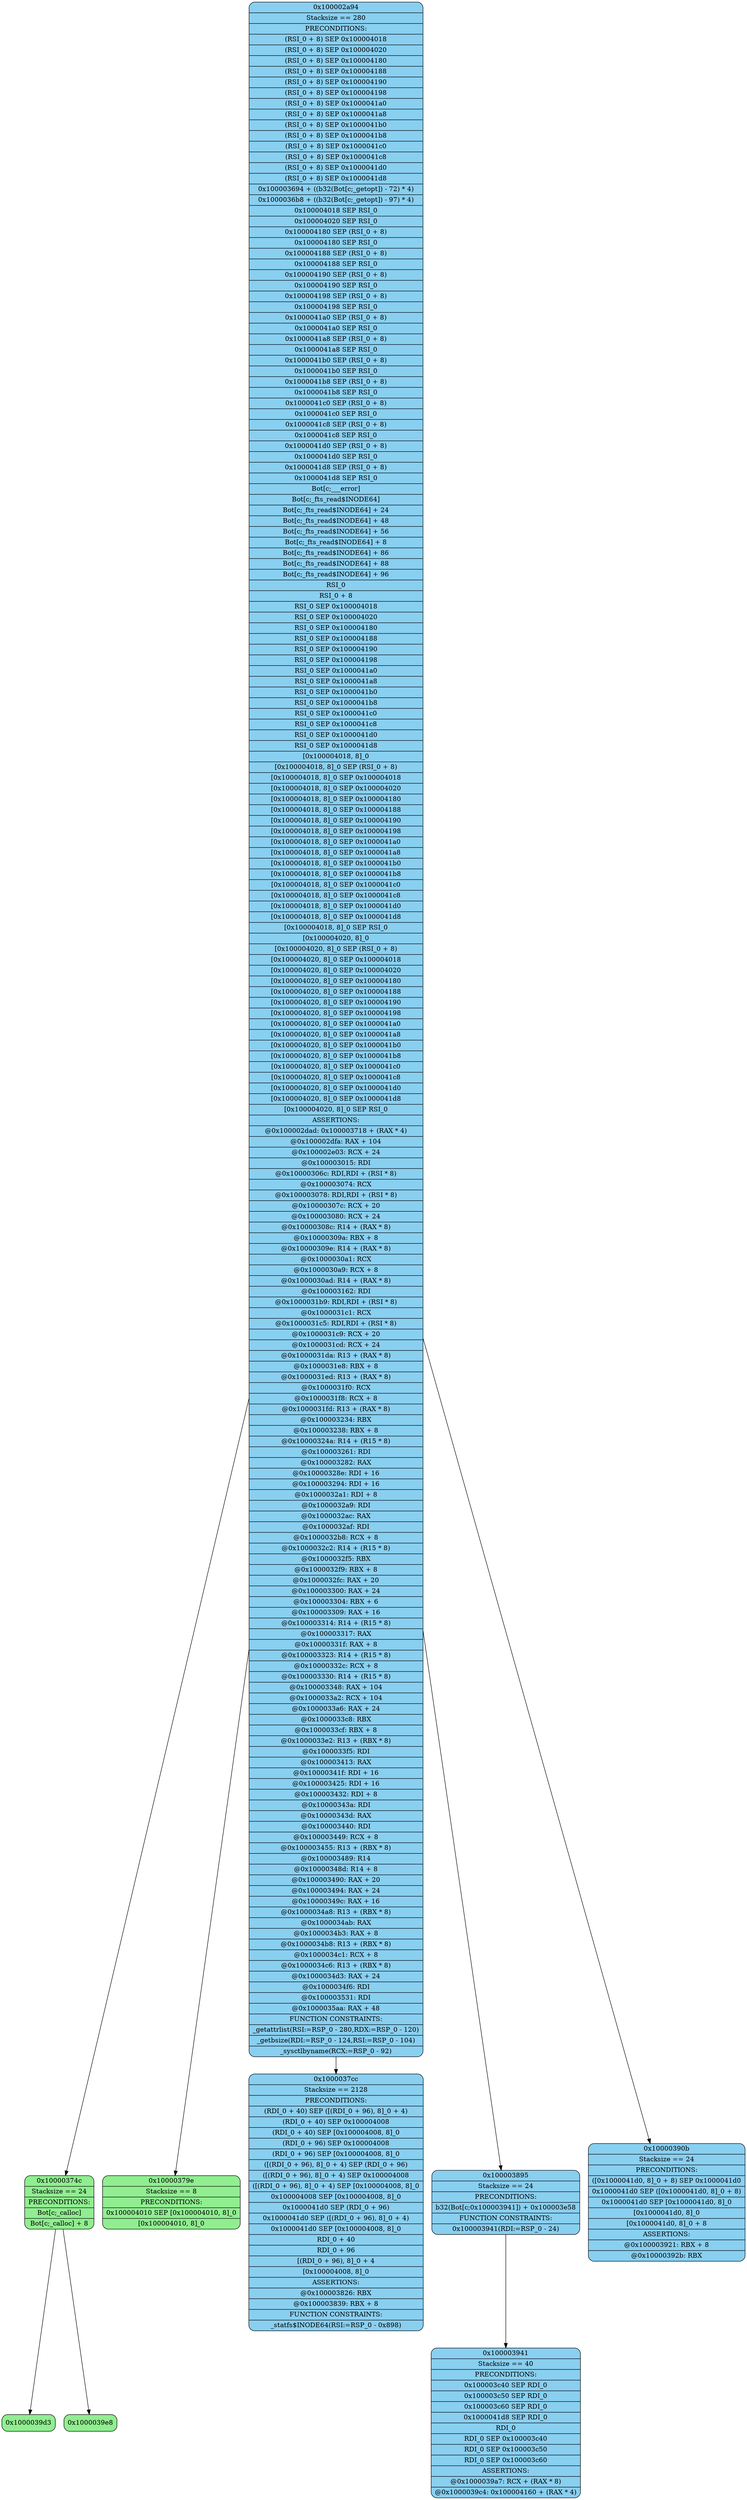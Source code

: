 diGraph du{
	du_100002a94  [style=filled fillcolor="#89CFF0" fontcolor="#000000" shape=Mrecord label="{0x100002a94|Stacksize == 280|PRECONDITIONS:|(RSI_0 + 8) SEP 0x100004018|(RSI_0 + 8) SEP 0x100004020|(RSI_0 + 8) SEP 0x100004180|(RSI_0 + 8) SEP 0x100004188|(RSI_0 + 8) SEP 0x100004190|(RSI_0 + 8) SEP 0x100004198|(RSI_0 + 8) SEP 0x1000041a0|(RSI_0 + 8) SEP 0x1000041a8|(RSI_0 + 8) SEP 0x1000041b0|(RSI_0 + 8) SEP 0x1000041b8|(RSI_0 + 8) SEP 0x1000041c0|(RSI_0 + 8) SEP 0x1000041c8|(RSI_0 + 8) SEP 0x1000041d0|(RSI_0 + 8) SEP 0x1000041d8|0x100003694 + ((b32(Bot[c;_getopt]) - 72) * 4)|0x1000036b8 + ((b32(Bot[c;_getopt]) - 97) * 4)|0x100004018 SEP RSI_0|0x100004020 SEP RSI_0|0x100004180 SEP (RSI_0 + 8)|0x100004180 SEP RSI_0|0x100004188 SEP (RSI_0 + 8)|0x100004188 SEP RSI_0|0x100004190 SEP (RSI_0 + 8)|0x100004190 SEP RSI_0|0x100004198 SEP (RSI_0 + 8)|0x100004198 SEP RSI_0|0x1000041a0 SEP (RSI_0 + 8)|0x1000041a0 SEP RSI_0|0x1000041a8 SEP (RSI_0 + 8)|0x1000041a8 SEP RSI_0|0x1000041b0 SEP (RSI_0 + 8)|0x1000041b0 SEP RSI_0|0x1000041b8 SEP (RSI_0 + 8)|0x1000041b8 SEP RSI_0|0x1000041c0 SEP (RSI_0 + 8)|0x1000041c0 SEP RSI_0|0x1000041c8 SEP (RSI_0 + 8)|0x1000041c8 SEP RSI_0|0x1000041d0 SEP (RSI_0 + 8)|0x1000041d0 SEP RSI_0|0x1000041d8 SEP (RSI_0 + 8)|0x1000041d8 SEP RSI_0|Bot[c;___error]|Bot[c;_fts_read$INODE64]|Bot[c;_fts_read$INODE64] + 24|Bot[c;_fts_read$INODE64] + 48|Bot[c;_fts_read$INODE64] + 56|Bot[c;_fts_read$INODE64] + 8|Bot[c;_fts_read$INODE64] + 86|Bot[c;_fts_read$INODE64] + 88|Bot[c;_fts_read$INODE64] + 96|RSI_0|RSI_0 + 8|RSI_0 SEP 0x100004018|RSI_0 SEP 0x100004020|RSI_0 SEP 0x100004180|RSI_0 SEP 0x100004188|RSI_0 SEP 0x100004190|RSI_0 SEP 0x100004198|RSI_0 SEP 0x1000041a0|RSI_0 SEP 0x1000041a8|RSI_0 SEP 0x1000041b0|RSI_0 SEP 0x1000041b8|RSI_0 SEP 0x1000041c0|RSI_0 SEP 0x1000041c8|RSI_0 SEP 0x1000041d0|RSI_0 SEP 0x1000041d8|[0x100004018, 8]_0|[0x100004018, 8]_0 SEP (RSI_0 + 8)|[0x100004018, 8]_0 SEP 0x100004018|[0x100004018, 8]_0 SEP 0x100004020|[0x100004018, 8]_0 SEP 0x100004180|[0x100004018, 8]_0 SEP 0x100004188|[0x100004018, 8]_0 SEP 0x100004190|[0x100004018, 8]_0 SEP 0x100004198|[0x100004018, 8]_0 SEP 0x1000041a0|[0x100004018, 8]_0 SEP 0x1000041a8|[0x100004018, 8]_0 SEP 0x1000041b0|[0x100004018, 8]_0 SEP 0x1000041b8|[0x100004018, 8]_0 SEP 0x1000041c0|[0x100004018, 8]_0 SEP 0x1000041c8|[0x100004018, 8]_0 SEP 0x1000041d0|[0x100004018, 8]_0 SEP 0x1000041d8|[0x100004018, 8]_0 SEP RSI_0|[0x100004020, 8]_0|[0x100004020, 8]_0 SEP (RSI_0 + 8)|[0x100004020, 8]_0 SEP 0x100004018|[0x100004020, 8]_0 SEP 0x100004020|[0x100004020, 8]_0 SEP 0x100004180|[0x100004020, 8]_0 SEP 0x100004188|[0x100004020, 8]_0 SEP 0x100004190|[0x100004020, 8]_0 SEP 0x100004198|[0x100004020, 8]_0 SEP 0x1000041a0|[0x100004020, 8]_0 SEP 0x1000041a8|[0x100004020, 8]_0 SEP 0x1000041b0|[0x100004020, 8]_0 SEP 0x1000041b8|[0x100004020, 8]_0 SEP 0x1000041c0|[0x100004020, 8]_0 SEP 0x1000041c8|[0x100004020, 8]_0 SEP 0x1000041d0|[0x100004020, 8]_0 SEP 0x1000041d8|[0x100004020, 8]_0 SEP RSI_0|ASSERTIONS:|@0x100002dad: 0x100003718 + (RAX * 4)|@0x100002dfa: RAX + 104|@0x100002e03: RCX + 24|@0x100003015: RDI|@0x10000306c: RDI,RDI + (RSI * 8)|@0x100003074: RCX|@0x100003078: RDI,RDI + (RSI * 8)|@0x10000307c: RCX + 20|@0x100003080: RCX + 24|@0x10000308c: R14 + (RAX * 8)|@0x10000309a: RBX + 8|@0x10000309e: R14 + (RAX * 8)|@0x1000030a1: RCX|@0x1000030a9: RCX + 8|@0x1000030ad: R14 + (RAX * 8)|@0x100003162: RDI|@0x1000031b9: RDI,RDI + (RSI * 8)|@0x1000031c1: RCX|@0x1000031c5: RDI,RDI + (RSI * 8)|@0x1000031c9: RCX + 20|@0x1000031cd: RCX + 24|@0x1000031da: R13 + (RAX * 8)|@0x1000031e8: RBX + 8|@0x1000031ed: R13 + (RAX * 8)|@0x1000031f0: RCX|@0x1000031f8: RCX + 8|@0x1000031fd: R13 + (RAX * 8)|@0x100003234: RBX|@0x100003238: RBX + 8|@0x10000324a: R14 + (R15 * 8)|@0x100003261: RDI|@0x100003282: RAX|@0x10000328e: RDI + 16|@0x100003294: RDI + 16|@0x1000032a1: RDI + 8|@0x1000032a9: RDI|@0x1000032ac: RAX|@0x1000032af: RDI|@0x1000032b8: RCX + 8|@0x1000032c2: R14 + (R15 * 8)|@0x1000032f5: RBX|@0x1000032f9: RBX + 8|@0x1000032fc: RAX + 20|@0x100003300: RAX + 24|@0x100003304: RBX + 6|@0x100003309: RAX + 16|@0x100003314: R14 + (R15 * 8)|@0x100003317: RAX|@0x10000331f: RAX + 8|@0x100003323: R14 + (R15 * 8)|@0x10000332c: RCX + 8|@0x100003330: R14 + (R15 * 8)|@0x100003348: RAX + 104|@0x1000033a2: RCX + 104|@0x1000033a6: RAX + 24|@0x1000033c8: RBX|@0x1000033cf: RBX + 8|@0x1000033e2: R13 + (RBX * 8)|@0x1000033f5: RDI|@0x100003413: RAX|@0x10000341f: RDI + 16|@0x100003425: RDI + 16|@0x100003432: RDI + 8|@0x10000343a: RDI|@0x10000343d: RAX|@0x100003440: RDI|@0x100003449: RCX + 8|@0x100003455: R13 + (RBX * 8)|@0x100003489: R14|@0x10000348d: R14 + 8|@0x100003490: RAX + 20|@0x100003494: RAX + 24|@0x10000349c: RAX + 16|@0x1000034a8: R13 + (RBX * 8)|@0x1000034ab: RAX|@0x1000034b3: RAX + 8|@0x1000034b8: R13 + (RBX * 8)|@0x1000034c1: RCX + 8|@0x1000034c6: R13 + (RBX * 8)|@0x1000034d3: RAX + 24|@0x1000034f6: RDI|@0x100003531: RDI|@0x1000035aa: RAX + 48|FUNCTION CONSTRAINTS:|_getattrlist(RSI:=RSP_0 - 280,RDX:=RSP_0 - 120)|_getbsize(RDI:=RSP_0 - 124,RSI:=RSP_0 - 104)|_sysctlbyname(RCX:=RSP_0 - 92)}"]
	du_10000374c  [style=filled fillcolor="#90EE90" fontcolor="#000000" shape=Mrecord label="{0x10000374c|Stacksize == 24|PRECONDITIONS:|Bot[c;_calloc]|Bot[c;_calloc] + 8}"]
	du_10000379e  [style=filled fillcolor="#90EE90" fontcolor="#000000" shape=Mrecord label="{0x10000379e|Stacksize == 8|PRECONDITIONS:|0x100004010 SEP [0x100004010, 8]_0|[0x100004010, 8]_0}"]
	du_1000037cc  [style=filled fillcolor="#89CFF0" fontcolor="#000000" shape=Mrecord label="{0x1000037cc|Stacksize == 2128|PRECONDITIONS:|(RDI_0 + 40) SEP ([(RDI_0 + 96), 8]_0 + 4)|(RDI_0 + 40) SEP 0x100004008|(RDI_0 + 40) SEP [0x100004008, 8]_0|(RDI_0 + 96) SEP 0x100004008|(RDI_0 + 96) SEP [0x100004008, 8]_0|([(RDI_0 + 96), 8]_0 + 4) SEP (RDI_0 + 96)|([(RDI_0 + 96), 8]_0 + 4) SEP 0x100004008|([(RDI_0 + 96), 8]_0 + 4) SEP [0x100004008, 8]_0|0x100004008 SEP [0x100004008, 8]_0|0x1000041d0 SEP (RDI_0 + 96)|0x1000041d0 SEP ([(RDI_0 + 96), 8]_0 + 4)|0x1000041d0 SEP [0x100004008, 8]_0|RDI_0 + 40|RDI_0 + 96|[(RDI_0 + 96), 8]_0 + 4|[0x100004008, 8]_0|ASSERTIONS:|@0x100003826: RBX|@0x100003839: RBX + 8|FUNCTION CONSTRAINTS:|_statfs$INODE64(RSI:=RSP_0 - 0x898)}"]
	du_100003895  [style=filled fillcolor="#89CFF0" fontcolor="#000000" shape=Mrecord label="{0x100003895|Stacksize == 24|PRECONDITIONS:|b32(Bot[c;0x100003941]) + 0x100003e58|FUNCTION CONSTRAINTS:|0x100003941(RDI:=RSP_0 - 24)}"]
	du_10000390b  [style=filled fillcolor="#89CFF0" fontcolor="#000000" shape=Mrecord label="{0x10000390b|Stacksize == 24|PRECONDITIONS:|([0x1000041d0, 8]_0 + 8) SEP 0x1000041d0|0x1000041d0 SEP ([0x1000041d0, 8]_0 + 8)|0x1000041d0 SEP [0x1000041d0, 8]_0|[0x1000041d0, 8]_0|[0x1000041d0, 8]_0 + 8|ASSERTIONS:|@0x100003921: RBX + 8|@0x10000392b: RBX}"]
	du_100003941  [style=filled fillcolor="#89CFF0" fontcolor="#000000" shape=Mrecord label="{0x100003941|Stacksize == 40|PRECONDITIONS:|0x100003c40 SEP RDI_0|0x100003c50 SEP RDI_0|0x100003c60 SEP RDI_0|0x1000041d8 SEP RDI_0|RDI_0|RDI_0 SEP 0x100003c40|RDI_0 SEP 0x100003c50|RDI_0 SEP 0x100003c60|ASSERTIONS:|@0x1000039a7: RCX + (RAX * 8)|@0x1000039c4: 0x100004160 + (RAX * 4)}"]
	du_1000039d3  [style=filled fillcolor="#90EE90" fontcolor="#000000" shape=Mrecord label="0x1000039d3"]
	du_1000039e8  [style=filled fillcolor="#90EE90" fontcolor="#000000" shape=Mrecord label="0x1000039e8"]

	du_100002a94 -> du_10000374c
	du_100002a94 -> du_10000379e
	du_100002a94 -> du_1000037cc
	du_100002a94 -> du_100003895
	du_100002a94 -> du_10000390b
	du_10000374c -> du_1000039d3
	du_10000374c -> du_1000039e8


	du_100003895 -> du_100003941




}